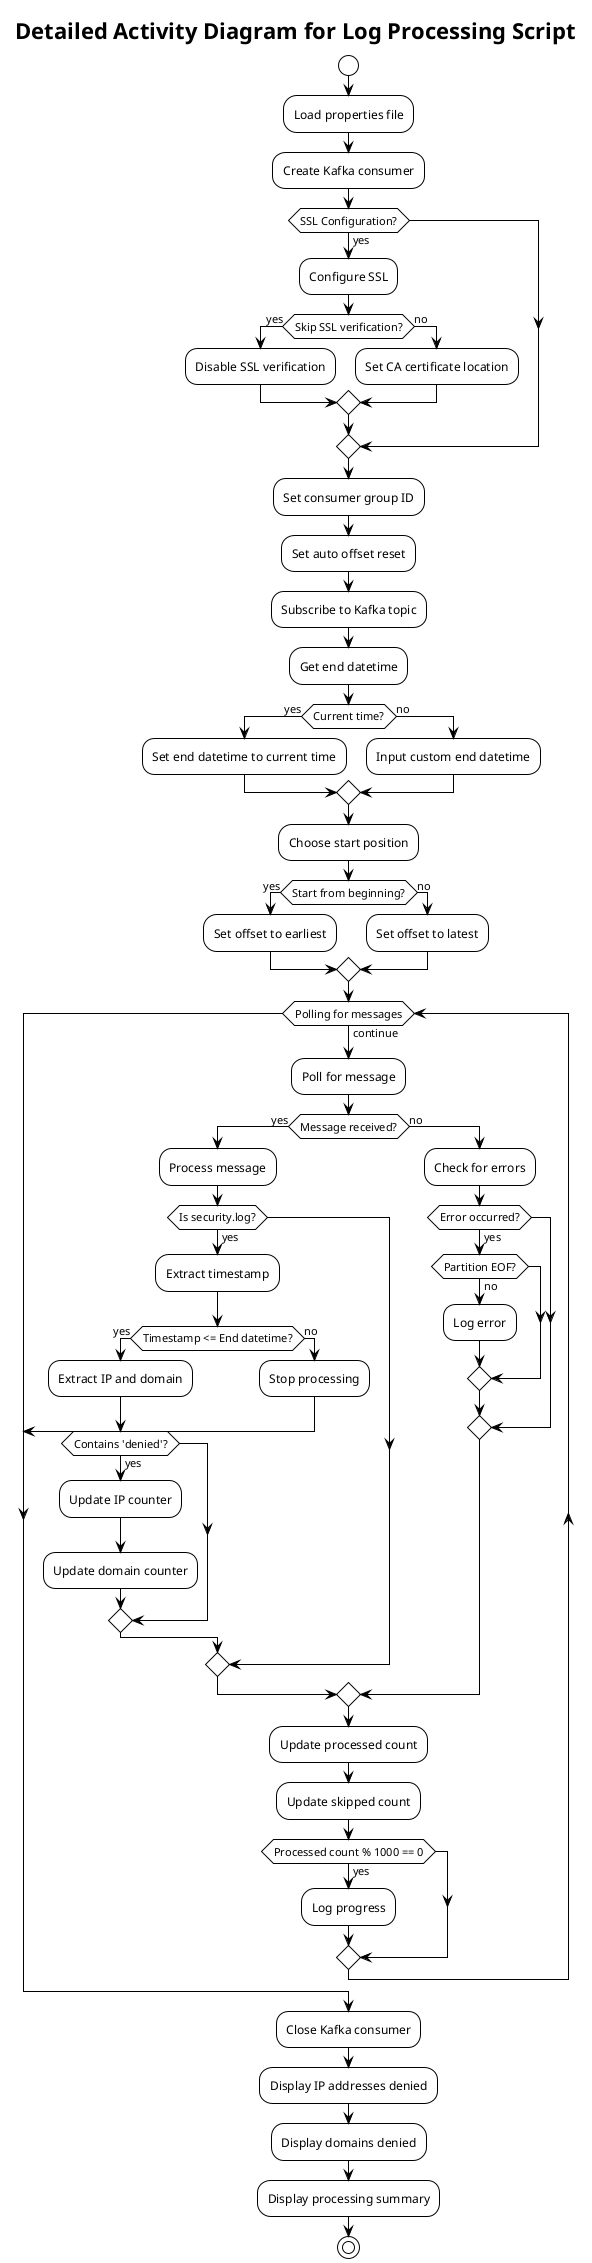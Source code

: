 @startuml
!theme plain
title Detailed Activity Diagram for Log Processing Script

start
:Load properties file;
:Create Kafka consumer;

if (SSL Configuration?) then (yes)
  :Configure SSL;
  if (Skip SSL verification?) then (yes)
    :Disable SSL verification;
  else (no)
    :Set CA certificate location;
  endif
endif

:Set consumer group ID;
:Set auto offset reset;
:Subscribe to Kafka topic;

:Get end datetime;
if (Current time?) then (yes)
  :Set end datetime to current time;
else (no)
  :Input custom end datetime;
endif

:Choose start position;
if (Start from beginning?) then (yes)
  :Set offset to earliest;
else (no)
  :Set offset to latest;
endif

while (Polling for messages) is (continue)
  :Poll for message;
  if (Message received?) then (yes)
    :Process message;
    if (Is security.log?) then (yes)
      :Extract timestamp;
      if (Timestamp <= End datetime?) then (yes)
        :Extract IP and domain;
        if (Contains 'denied'?) then (yes)
          :Update IP counter;
          :Update domain counter;
        endif
      else (no)
        :Stop processing;
        break
      endif
    endif
  else (no)
    :Check for errors;
    if (Error occurred?) then (yes)
      if (Partition EOF?) then (no)
        :Log error;
      endif
    endif
  endif
  :Update processed count;
  :Update skipped count;
  if (Processed count % 1000 == 0) then (yes)
    :Log progress;
  endif
endwhile

:Close Kafka consumer;
:Display IP addresses denied;
:Display domains denied;
:Display processing summary;
stop

@enduml